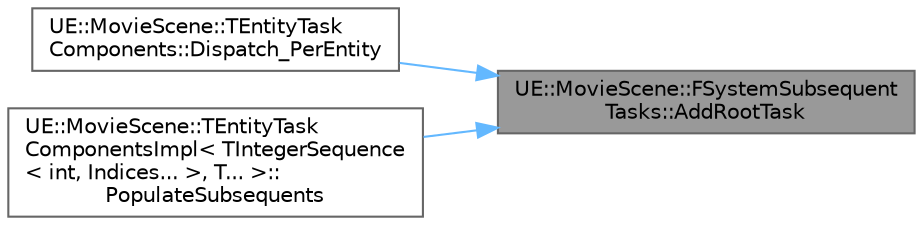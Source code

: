 digraph "UE::MovieScene::FSystemSubsequentTasks::AddRootTask"
{
 // INTERACTIVE_SVG=YES
 // LATEX_PDF_SIZE
  bgcolor="transparent";
  edge [fontname=Helvetica,fontsize=10,labelfontname=Helvetica,labelfontsize=10];
  node [fontname=Helvetica,fontsize=10,shape=box,height=0.2,width=0.4];
  rankdir="RL";
  Node1 [id="Node000001",label="UE::MovieScene::FSystemSubsequent\lTasks::AddRootTask",height=0.2,width=0.4,color="gray40", fillcolor="grey60", style="filled", fontcolor="black",tooltip=" "];
  Node1 -> Node2 [id="edge1_Node000001_Node000002",dir="back",color="steelblue1",style="solid",tooltip=" "];
  Node2 [id="Node000002",label="UE::MovieScene::TEntityTask\lComponents::Dispatch_PerEntity",height=0.2,width=0.4,color="grey40", fillcolor="white", style="filled",URL="$d2/d13/structUE_1_1MovieScene_1_1TEntityTaskComponents.html#ad6e5e1147b4d63d4e74d9b567645e8ba",tooltip="Dispatch a task for every entity that matches the filters and component types."];
  Node1 -> Node3 [id="edge2_Node000001_Node000003",dir="back",color="steelblue1",style="solid",tooltip=" "];
  Node3 [id="Node000003",label="UE::MovieScene::TEntityTask\lComponentsImpl\< TIntegerSequence\l\< int, Indices... \>, T... \>::\lPopulateSubsequents",height=0.2,width=0.4,color="grey40", fillcolor="white", style="filled",URL="$d5/da7/structUE_1_1MovieScene_1_1TEntityTaskComponentsImpl_3_01TIntegerSequence_3_01int_00_01Indices_8_8_8_01_4_00_01T_8_8_8_01_4.html#afb645094fbd46eb51eb632162b418260",tooltip="Utility function called when the task is dispatched to populate the filter based on our component typ..."];
}
